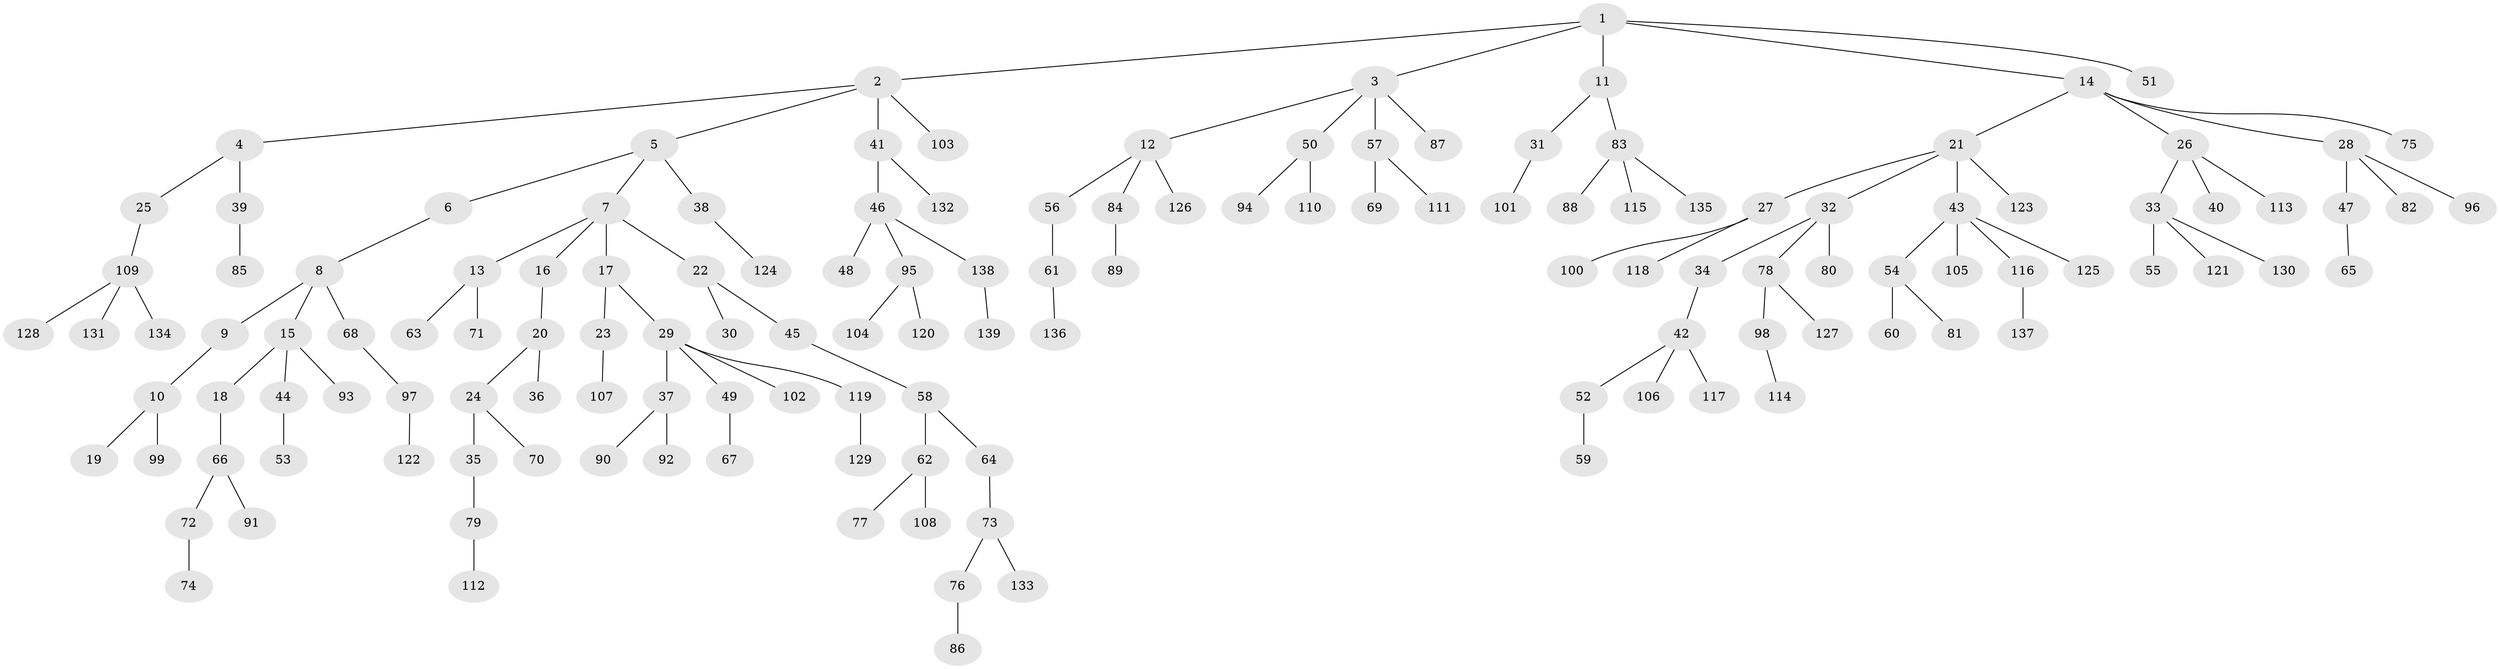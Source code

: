 // coarse degree distribution, {4: 0.12244897959183673, 3: 0.1326530612244898, 2: 0.2653061224489796, 5: 0.02040816326530612, 1: 0.45918367346938777}
// Generated by graph-tools (version 1.1) at 2025/51/03/04/25 22:51:52]
// undirected, 139 vertices, 138 edges
graph export_dot {
  node [color=gray90,style=filled];
  1;
  2;
  3;
  4;
  5;
  6;
  7;
  8;
  9;
  10;
  11;
  12;
  13;
  14;
  15;
  16;
  17;
  18;
  19;
  20;
  21;
  22;
  23;
  24;
  25;
  26;
  27;
  28;
  29;
  30;
  31;
  32;
  33;
  34;
  35;
  36;
  37;
  38;
  39;
  40;
  41;
  42;
  43;
  44;
  45;
  46;
  47;
  48;
  49;
  50;
  51;
  52;
  53;
  54;
  55;
  56;
  57;
  58;
  59;
  60;
  61;
  62;
  63;
  64;
  65;
  66;
  67;
  68;
  69;
  70;
  71;
  72;
  73;
  74;
  75;
  76;
  77;
  78;
  79;
  80;
  81;
  82;
  83;
  84;
  85;
  86;
  87;
  88;
  89;
  90;
  91;
  92;
  93;
  94;
  95;
  96;
  97;
  98;
  99;
  100;
  101;
  102;
  103;
  104;
  105;
  106;
  107;
  108;
  109;
  110;
  111;
  112;
  113;
  114;
  115;
  116;
  117;
  118;
  119;
  120;
  121;
  122;
  123;
  124;
  125;
  126;
  127;
  128;
  129;
  130;
  131;
  132;
  133;
  134;
  135;
  136;
  137;
  138;
  139;
  1 -- 2;
  1 -- 3;
  1 -- 11;
  1 -- 14;
  1 -- 51;
  2 -- 4;
  2 -- 5;
  2 -- 41;
  2 -- 103;
  3 -- 12;
  3 -- 50;
  3 -- 57;
  3 -- 87;
  4 -- 25;
  4 -- 39;
  5 -- 6;
  5 -- 7;
  5 -- 38;
  6 -- 8;
  7 -- 13;
  7 -- 16;
  7 -- 17;
  7 -- 22;
  8 -- 9;
  8 -- 15;
  8 -- 68;
  9 -- 10;
  10 -- 19;
  10 -- 99;
  11 -- 31;
  11 -- 83;
  12 -- 56;
  12 -- 84;
  12 -- 126;
  13 -- 63;
  13 -- 71;
  14 -- 21;
  14 -- 26;
  14 -- 28;
  14 -- 75;
  15 -- 18;
  15 -- 44;
  15 -- 93;
  16 -- 20;
  17 -- 23;
  17 -- 29;
  18 -- 66;
  20 -- 24;
  20 -- 36;
  21 -- 27;
  21 -- 32;
  21 -- 43;
  21 -- 123;
  22 -- 30;
  22 -- 45;
  23 -- 107;
  24 -- 35;
  24 -- 70;
  25 -- 109;
  26 -- 33;
  26 -- 40;
  26 -- 113;
  27 -- 100;
  27 -- 118;
  28 -- 47;
  28 -- 82;
  28 -- 96;
  29 -- 37;
  29 -- 49;
  29 -- 102;
  29 -- 119;
  31 -- 101;
  32 -- 34;
  32 -- 78;
  32 -- 80;
  33 -- 55;
  33 -- 121;
  33 -- 130;
  34 -- 42;
  35 -- 79;
  37 -- 90;
  37 -- 92;
  38 -- 124;
  39 -- 85;
  41 -- 46;
  41 -- 132;
  42 -- 52;
  42 -- 106;
  42 -- 117;
  43 -- 54;
  43 -- 105;
  43 -- 116;
  43 -- 125;
  44 -- 53;
  45 -- 58;
  46 -- 48;
  46 -- 95;
  46 -- 138;
  47 -- 65;
  49 -- 67;
  50 -- 94;
  50 -- 110;
  52 -- 59;
  54 -- 60;
  54 -- 81;
  56 -- 61;
  57 -- 69;
  57 -- 111;
  58 -- 62;
  58 -- 64;
  61 -- 136;
  62 -- 77;
  62 -- 108;
  64 -- 73;
  66 -- 72;
  66 -- 91;
  68 -- 97;
  72 -- 74;
  73 -- 76;
  73 -- 133;
  76 -- 86;
  78 -- 98;
  78 -- 127;
  79 -- 112;
  83 -- 88;
  83 -- 115;
  83 -- 135;
  84 -- 89;
  95 -- 104;
  95 -- 120;
  97 -- 122;
  98 -- 114;
  109 -- 128;
  109 -- 131;
  109 -- 134;
  116 -- 137;
  119 -- 129;
  138 -- 139;
}
